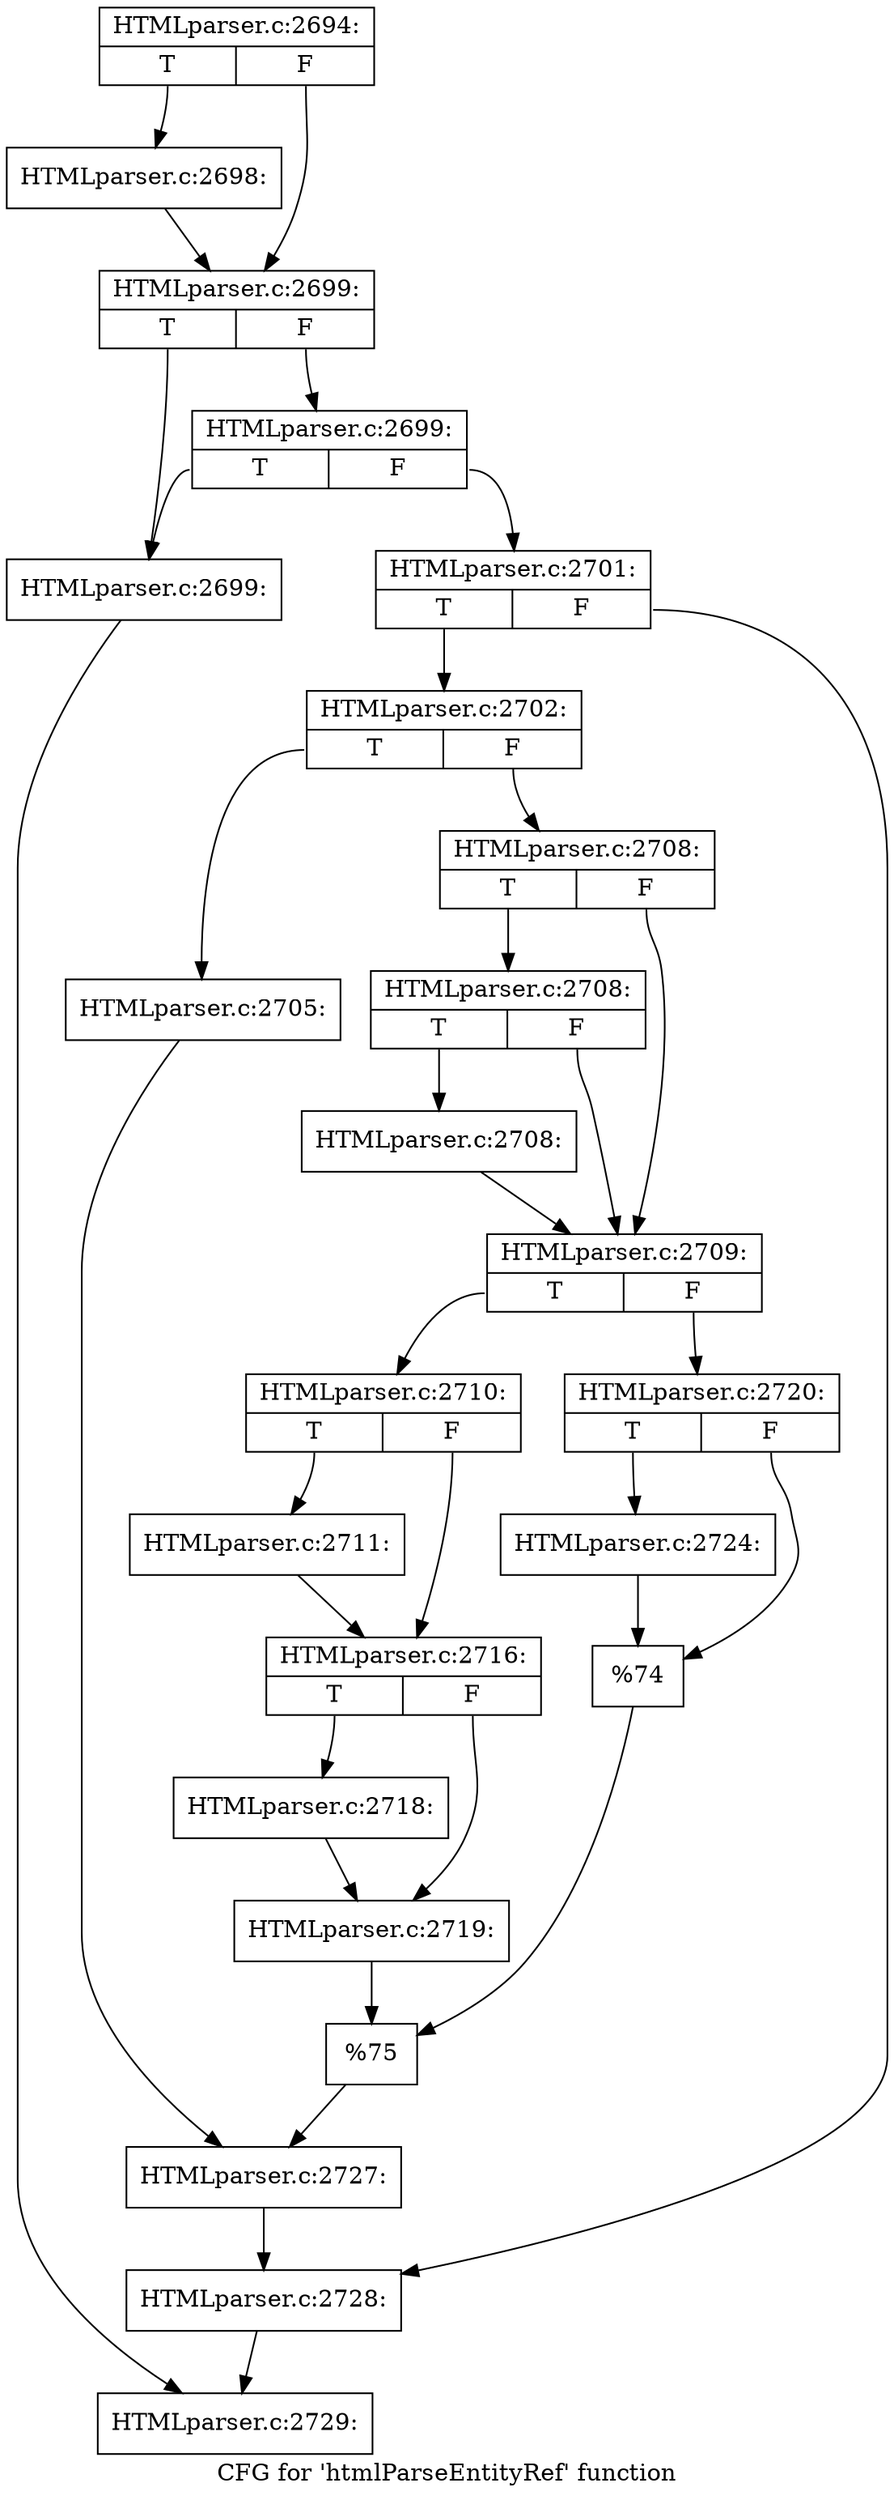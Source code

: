 digraph "CFG for 'htmlParseEntityRef' function" {
	label="CFG for 'htmlParseEntityRef' function";

	Node0x5630c5c0d780 [shape=record,label="{HTMLparser.c:2694:|{<s0>T|<s1>F}}"];
	Node0x5630c5c0d780:s0 -> Node0x5630c5c4e250;
	Node0x5630c5c0d780:s1 -> Node0x5630c5c4e2a0;
	Node0x5630c5c4e250 [shape=record,label="{HTMLparser.c:2698:}"];
	Node0x5630c5c4e250 -> Node0x5630c5c4e2a0;
	Node0x5630c5c4e2a0 [shape=record,label="{HTMLparser.c:2699:|{<s0>T|<s1>F}}"];
	Node0x5630c5c4e2a0:s0 -> Node0x5630c5c4e7c0;
	Node0x5630c5c4e2a0:s1 -> Node0x5630c5c4e860;
	Node0x5630c5c4e860 [shape=record,label="{HTMLparser.c:2699:|{<s0>T|<s1>F}}"];
	Node0x5630c5c4e860:s0 -> Node0x5630c5c4e7c0;
	Node0x5630c5c4e860:s1 -> Node0x5630c5c4e810;
	Node0x5630c5c4e7c0 [shape=record,label="{HTMLparser.c:2699:}"];
	Node0x5630c5c4e7c0 -> Node0x5630c5c0bbc0;
	Node0x5630c5c4e810 [shape=record,label="{HTMLparser.c:2701:|{<s0>T|<s1>F}}"];
	Node0x5630c5c4e810:s0 -> Node0x5630c5c4efe0;
	Node0x5630c5c4e810:s1 -> Node0x5630c5c4f030;
	Node0x5630c5c4efe0 [shape=record,label="{HTMLparser.c:2702:|{<s0>T|<s1>F}}"];
	Node0x5630c5c4efe0:s0 -> Node0x5630c5c50280;
	Node0x5630c5c4efe0:s1 -> Node0x5630c5c50320;
	Node0x5630c5c50280 [shape=record,label="{HTMLparser.c:2705:}"];
	Node0x5630c5c50280 -> Node0x5630c5c502d0;
	Node0x5630c5c50320 [shape=record,label="{HTMLparser.c:2708:|{<s0>T|<s1>F}}"];
	Node0x5630c5c50320:s0 -> Node0x5630c5c639d0;
	Node0x5630c5c50320:s1 -> Node0x5630c5c63980;
	Node0x5630c5c639d0 [shape=record,label="{HTMLparser.c:2708:|{<s0>T|<s1>F}}"];
	Node0x5630c5c639d0:s0 -> Node0x5630c5c2ff50;
	Node0x5630c5c639d0:s1 -> Node0x5630c5c63980;
	Node0x5630c5c2ff50 [shape=record,label="{HTMLparser.c:2708:}"];
	Node0x5630c5c2ff50 -> Node0x5630c5c63980;
	Node0x5630c5c63980 [shape=record,label="{HTMLparser.c:2709:|{<s0>T|<s1>F}}"];
	Node0x5630c5c63980:s0 -> Node0x5630c5c649a0;
	Node0x5630c5c63980:s1 -> Node0x5630c5c64a40;
	Node0x5630c5c649a0 [shape=record,label="{HTMLparser.c:2710:|{<s0>T|<s1>F}}"];
	Node0x5630c5c649a0:s0 -> Node0x5630c5c64fa0;
	Node0x5630c5c649a0:s1 -> Node0x5630c5c64ff0;
	Node0x5630c5c64fa0 [shape=record,label="{HTMLparser.c:2711:}"];
	Node0x5630c5c64fa0 -> Node0x5630c5c64ff0;
	Node0x5630c5c64ff0 [shape=record,label="{HTMLparser.c:2716:|{<s0>T|<s1>F}}"];
	Node0x5630c5c64ff0:s0 -> Node0x5630c5c65740;
	Node0x5630c5c64ff0:s1 -> Node0x5630c5c65790;
	Node0x5630c5c65740 [shape=record,label="{HTMLparser.c:2718:}"];
	Node0x5630c5c65740 -> Node0x5630c5c65790;
	Node0x5630c5c65790 [shape=record,label="{HTMLparser.c:2719:}"];
	Node0x5630c5c65790 -> Node0x5630c5c649f0;
	Node0x5630c5c64a40 [shape=record,label="{HTMLparser.c:2720:|{<s0>T|<s1>F}}"];
	Node0x5630c5c64a40:s0 -> Node0x5630c5c6ce10;
	Node0x5630c5c64a40:s1 -> Node0x5630c5c6ce60;
	Node0x5630c5c6ce10 [shape=record,label="{HTMLparser.c:2724:}"];
	Node0x5630c5c6ce10 -> Node0x5630c5c6ce60;
	Node0x5630c5c6ce60 [shape=record,label="{%74}"];
	Node0x5630c5c6ce60 -> Node0x5630c5c649f0;
	Node0x5630c5c649f0 [shape=record,label="{%75}"];
	Node0x5630c5c649f0 -> Node0x5630c5c502d0;
	Node0x5630c5c502d0 [shape=record,label="{HTMLparser.c:2727:}"];
	Node0x5630c5c502d0 -> Node0x5630c5c4f030;
	Node0x5630c5c4f030 [shape=record,label="{HTMLparser.c:2728:}"];
	Node0x5630c5c4f030 -> Node0x5630c5c0bbc0;
	Node0x5630c5c0bbc0 [shape=record,label="{HTMLparser.c:2729:}"];
}
